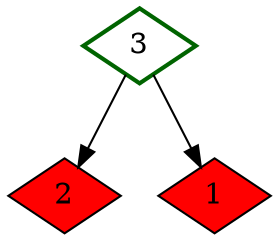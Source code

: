 
digraph G {
	{
	node [shape=diamond, style=filled]
	2,1 [fillcolor=red]
	}
	{
	node [shape=diamond, style=bold]
	3 [color=darkgreen]
	}
	3 -> 2,1
}